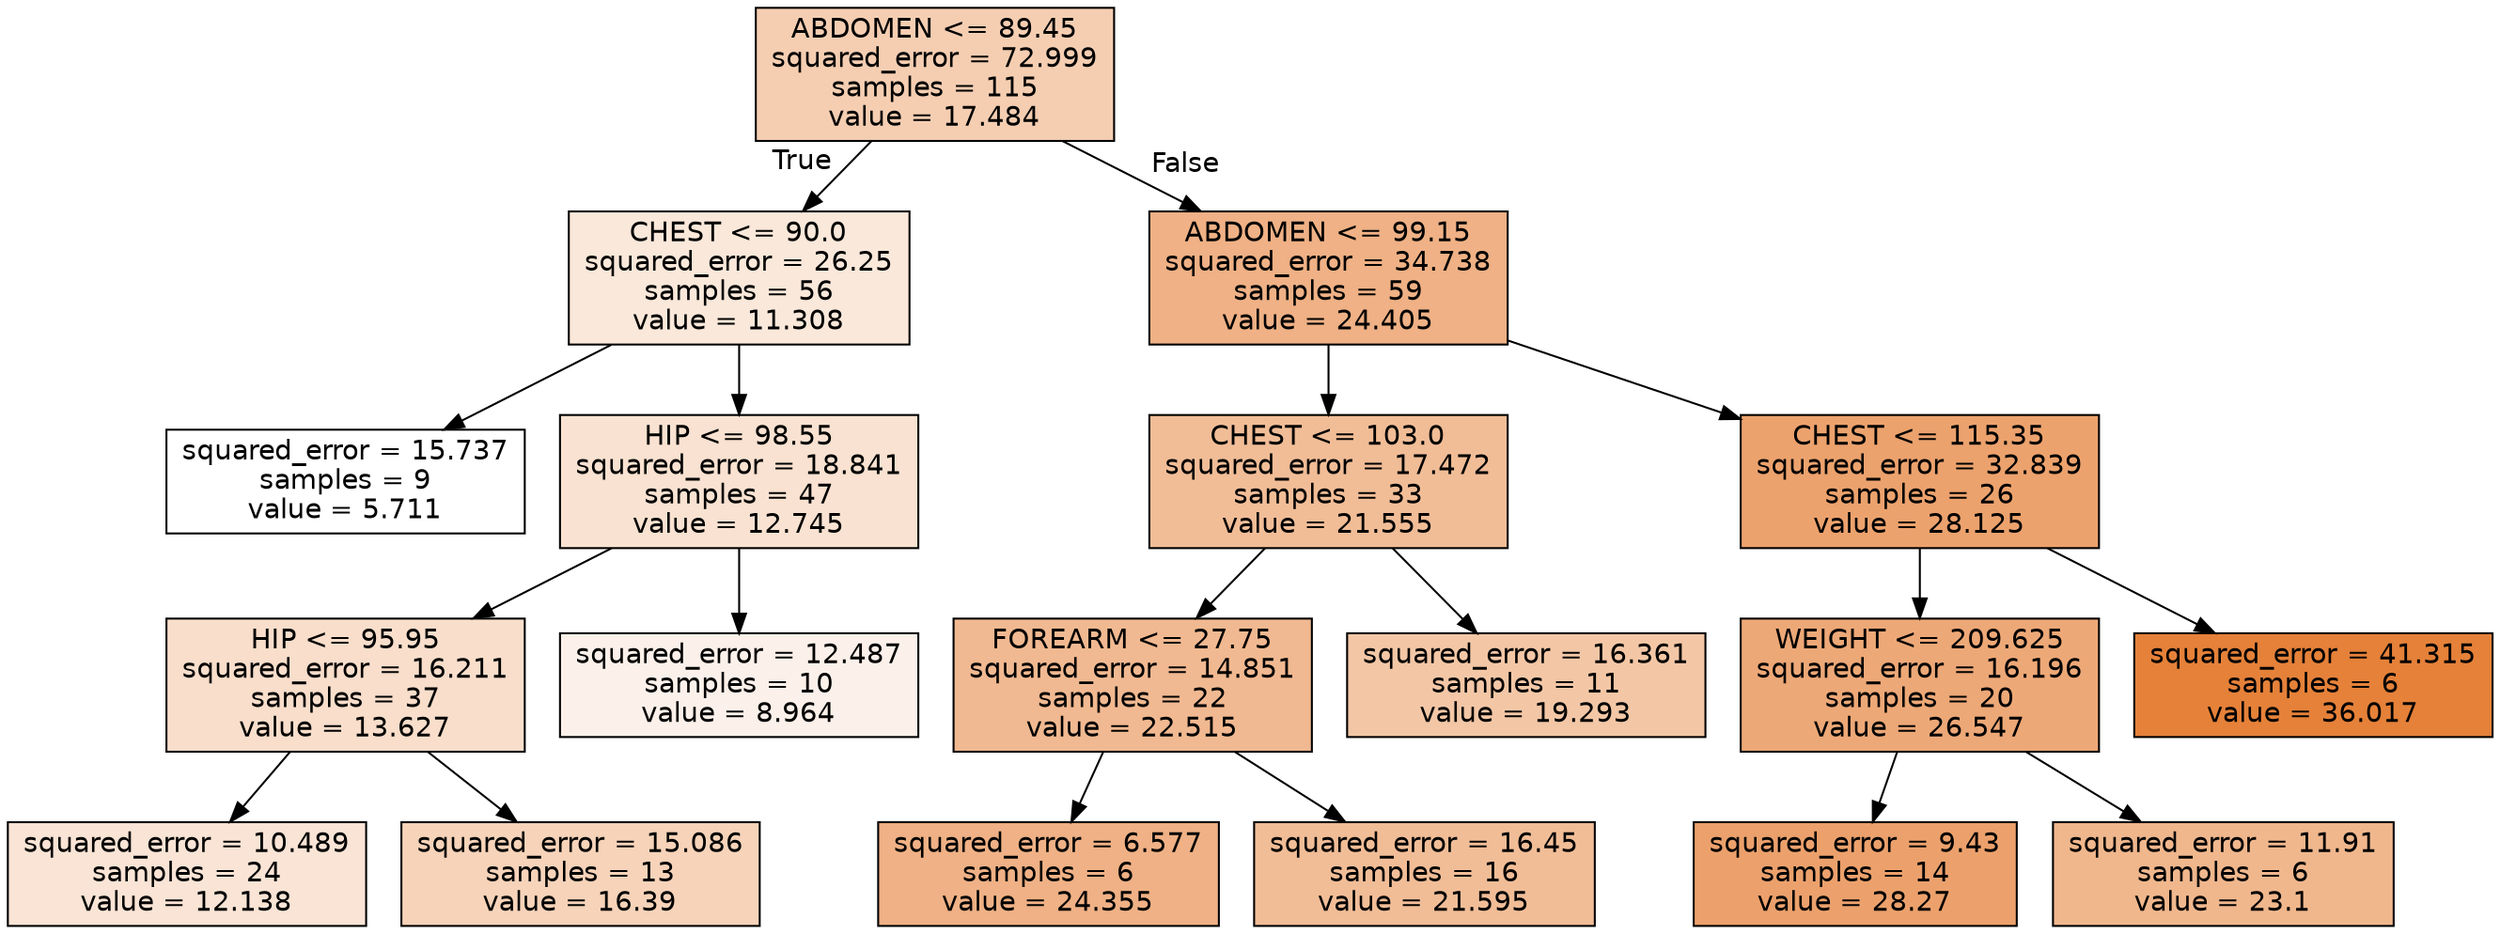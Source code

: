 digraph Tree {
node [shape=box, style="filled", color="black", fontname="helvetica"] ;
edge [fontname="helvetica"] ;
0 [label="ABDOMEN <= 89.45\nsquared_error = 72.999\nsamples = 115\nvalue = 17.484", fillcolor="#f5ceb2"] ;
1 [label="CHEST <= 90.0\nsquared_error = 26.25\nsamples = 56\nvalue = 11.308", fillcolor="#fae8da"] ;
0 -> 1 [labeldistance=2.5, labelangle=45, headlabel="True"] ;
2 [label="squared_error = 15.737\nsamples = 9\nvalue = 5.711", fillcolor="#ffffff"] ;
1 -> 2 ;
3 [label="HIP <= 98.55\nsquared_error = 18.841\nsamples = 47\nvalue = 12.745", fillcolor="#f9e2d1"] ;
1 -> 3 ;
4 [label="HIP <= 95.95\nsquared_error = 16.211\nsamples = 37\nvalue = 13.627", fillcolor="#f8decb"] ;
3 -> 4 ;
5 [label="squared_error = 10.489\nsamples = 24\nvalue = 12.138", fillcolor="#f9e4d5"] ;
4 -> 5 ;
6 [label="squared_error = 15.086\nsamples = 13\nvalue = 16.39", fillcolor="#f6d3b9"] ;
4 -> 6 ;
7 [label="squared_error = 12.487\nsamples = 10\nvalue = 8.964", fillcolor="#fcf1ea"] ;
3 -> 7 ;
8 [label="ABDOMEN <= 99.15\nsquared_error = 34.738\nsamples = 59\nvalue = 24.405", fillcolor="#efb185"] ;
0 -> 8 [labeldistance=2.5, labelangle=-45, headlabel="False"] ;
9 [label="CHEST <= 103.0\nsquared_error = 17.472\nsamples = 33\nvalue = 21.555", fillcolor="#f1bd97"] ;
8 -> 9 ;
10 [label="FOREARM <= 27.75\nsquared_error = 14.851\nsamples = 22\nvalue = 22.515", fillcolor="#f1b991"] ;
9 -> 10 ;
11 [label="squared_error = 6.577\nsamples = 6\nvalue = 24.355", fillcolor="#efb185"] ;
10 -> 11 ;
12 [label="squared_error = 16.45\nsamples = 16\nvalue = 21.595", fillcolor="#f1bd97"] ;
10 -> 12 ;
13 [label="squared_error = 16.361\nsamples = 11\nvalue = 19.293", fillcolor="#f3c7a6"] ;
9 -> 13 ;
14 [label="CHEST <= 115.35\nsquared_error = 32.839\nsamples = 26\nvalue = 28.125", fillcolor="#eca26d"] ;
8 -> 14 ;
15 [label="WEIGHT <= 209.625\nsquared_error = 16.196\nsamples = 20\nvalue = 26.547", fillcolor="#eda877"] ;
14 -> 15 ;
16 [label="squared_error = 9.43\nsamples = 14\nvalue = 28.27", fillcolor="#eca16c"] ;
15 -> 16 ;
17 [label="squared_error = 11.91\nsamples = 6\nvalue = 23.1", fillcolor="#f0b78d"] ;
15 -> 17 ;
18 [label="squared_error = 41.315\nsamples = 6\nvalue = 36.017", fillcolor="#e58139"] ;
14 -> 18 ;
}